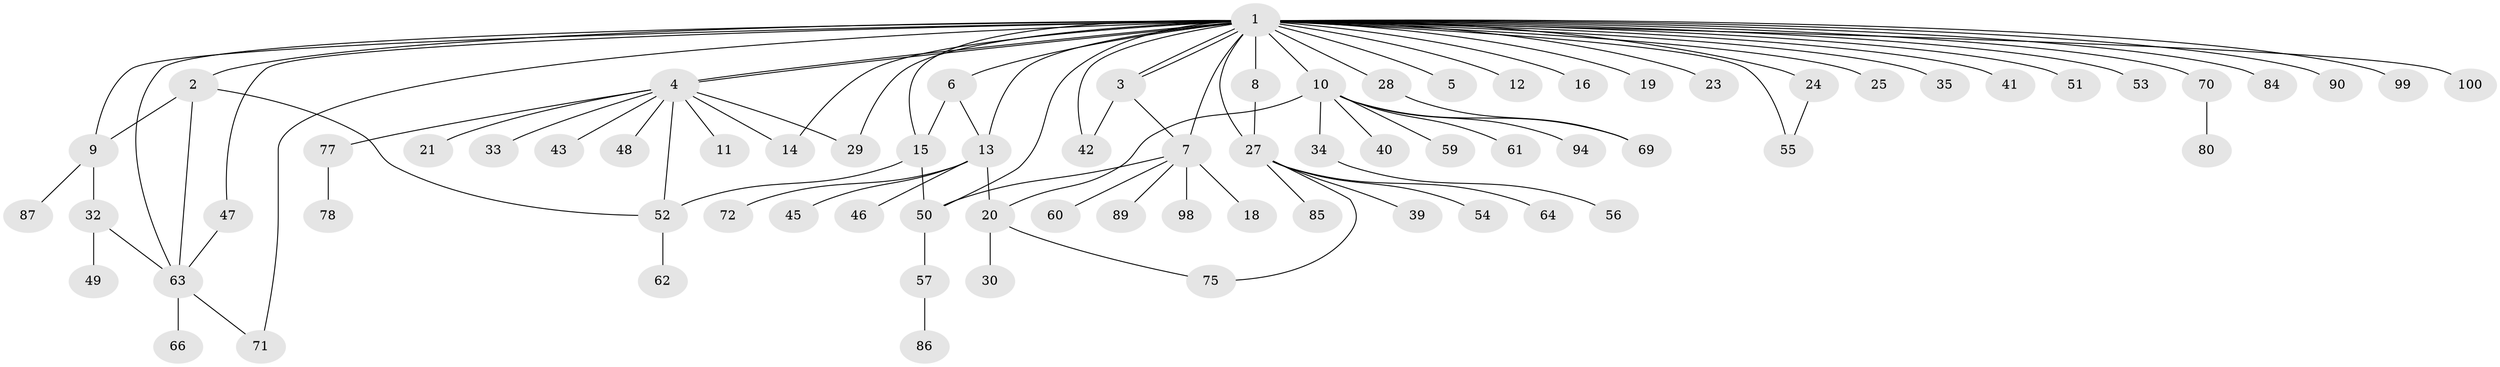 // original degree distribution, {40: 0.01, 4: 0.06, 5: 0.03, 12: 0.01, 1: 0.53, 3: 0.09, 8: 0.01, 2: 0.23, 6: 0.02, 7: 0.01}
// Generated by graph-tools (version 1.1) at 2025/11/02/21/25 10:11:09]
// undirected, 74 vertices, 95 edges
graph export_dot {
graph [start="1"]
  node [color=gray90,style=filled];
  1 [super="+26"];
  2;
  3 [super="+97"];
  4 [super="+17"];
  5;
  6 [super="+22"];
  7 [super="+95"];
  8;
  9 [super="+38"];
  10 [super="+36"];
  11;
  12 [super="+92"];
  13 [super="+31"];
  14;
  15 [super="+83"];
  16;
  18;
  19;
  20 [super="+79"];
  21;
  23;
  24;
  25;
  27 [super="+37"];
  28 [super="+44"];
  29;
  30;
  32 [super="+67"];
  33 [super="+74"];
  34 [super="+58"];
  35;
  39;
  40;
  41 [super="+65"];
  42;
  43;
  45;
  46 [super="+68"];
  47 [super="+82"];
  48;
  49;
  50;
  51;
  52;
  53;
  54;
  55 [super="+81"];
  56;
  57;
  59;
  60;
  61;
  62;
  63 [super="+96"];
  64;
  66;
  69;
  70 [super="+73"];
  71;
  72 [super="+88"];
  75 [super="+76"];
  77 [super="+93"];
  78;
  80;
  84;
  85;
  86 [super="+91"];
  87;
  89;
  90;
  94;
  98;
  99;
  100;
  1 -- 2;
  1 -- 3;
  1 -- 3;
  1 -- 4;
  1 -- 4;
  1 -- 5;
  1 -- 6;
  1 -- 7;
  1 -- 8;
  1 -- 9;
  1 -- 10;
  1 -- 12;
  1 -- 13;
  1 -- 14;
  1 -- 16;
  1 -- 19;
  1 -- 23;
  1 -- 24;
  1 -- 25;
  1 -- 27 [weight=2];
  1 -- 28;
  1 -- 29;
  1 -- 35;
  1 -- 41;
  1 -- 42;
  1 -- 47;
  1 -- 50;
  1 -- 51;
  1 -- 53;
  1 -- 55;
  1 -- 63;
  1 -- 70;
  1 -- 71;
  1 -- 84;
  1 -- 90;
  1 -- 99;
  1 -- 100;
  1 -- 15;
  2 -- 9;
  2 -- 52;
  2 -- 63;
  3 -- 7;
  3 -- 42;
  4 -- 11;
  4 -- 14;
  4 -- 21;
  4 -- 29;
  4 -- 33;
  4 -- 43;
  4 -- 48;
  4 -- 52;
  4 -- 77;
  6 -- 15;
  6 -- 13;
  7 -- 18;
  7 -- 50;
  7 -- 60;
  7 -- 89;
  7 -- 98;
  8 -- 27;
  9 -- 32;
  9 -- 87;
  10 -- 20;
  10 -- 34;
  10 -- 59;
  10 -- 69;
  10 -- 40;
  10 -- 61;
  10 -- 94;
  13 -- 45;
  13 -- 46;
  13 -- 72;
  13 -- 20;
  15 -- 50;
  15 -- 52;
  20 -- 30;
  20 -- 75;
  24 -- 55;
  27 -- 64;
  27 -- 85;
  27 -- 54;
  27 -- 39;
  27 -- 75;
  28 -- 69;
  32 -- 49;
  32 -- 63;
  34 -- 56;
  47 -- 63;
  50 -- 57;
  52 -- 62;
  57 -- 86;
  63 -- 66;
  63 -- 71;
  70 -- 80;
  77 -- 78;
}

